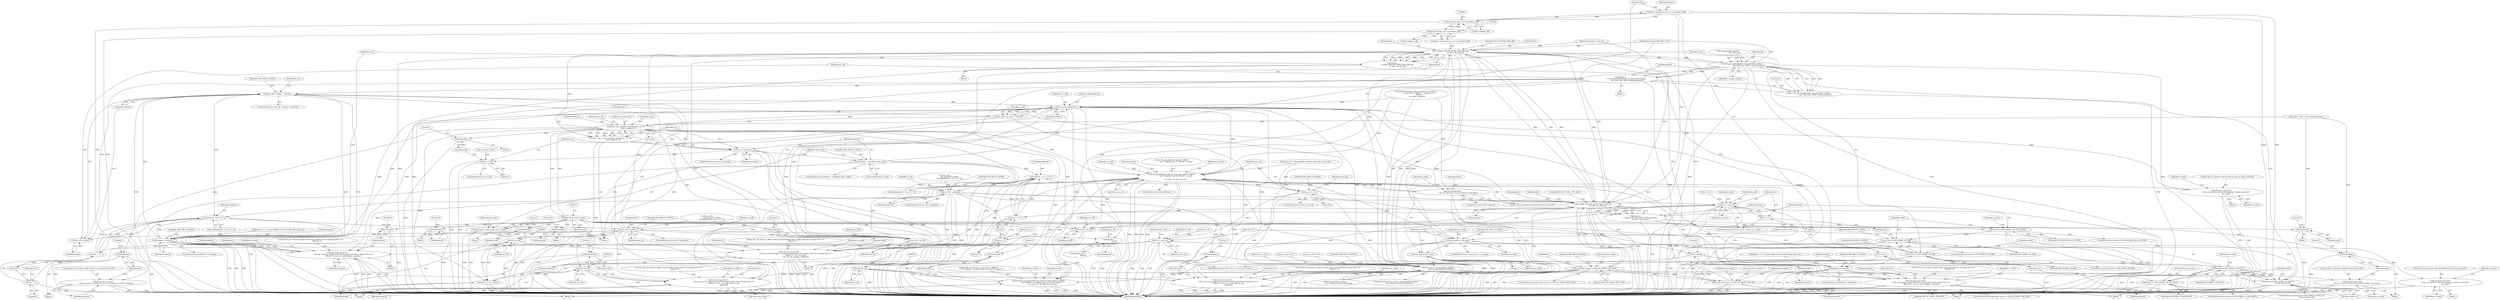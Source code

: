 digraph "0_sleuthkit_114cd3d0aac8bd1aeaf4b33840feb0163d342d5b@pointer" {
"1000588" [label="(Call,key = (hfs_btree_key_cat *) & node[rec_off])"];
"1000590" [label="(Call,(hfs_btree_key_cat *) & node[rec_off])"];
"1000363" [label="(Call,(hfs_btree_key_cat *) & node[rec_off])"];
"1000628" [label="(Call,a_cb(hfs, HFS_BT_NODE_TYPE_LEAF, key,\n                    cur_off + rec_off, ptr))"];
"1000401" [label="(Call,a_cb(hfs, HFS_BT_NODE_TYPE_IDX, key,\n                    cur_off + rec_off, ptr))"];
"1000301" [label="(Call,node_desc->type == HFS_BT_NODE_TYPE_IDX)"];
"1000532" [label="(Call,node_desc->type == HFS_BT_NODE_TYPE_LEAF)"];
"1000690" [label="(Call,tsk_error_set_errstr(\"hfs_cat_traverse: btree node %\" PRIu32\n                \" (%\" PRIu64 \") is neither index nor leaf (%\" PRIu8 \")\",\n                cur_node, cur_off, node_desc->type))"];
"1000399" [label="(Call,retval =\n                    a_cb(hfs, HFS_BT_NODE_TYPE_IDX, key,\n                    cur_off + rec_off, ptr))"];
"1000410" [label="(Call,retval == HFS_BTREE_CB_ERR)"];
"1000425" [label="(Call,retval == HFS_BTREE_CB_IDX_LT)"];
"1000424" [label="(Call,(retval == HFS_BTREE_CB_IDX_LT)\n                    || (next_node == 0))"];
"1000494" [label="(Call,retval == HFS_BTREE_CB_IDX_EQGT)"];
"1000647" [label="(Call,retval == HFS_BTREE_CB_ERR)"];
"1000438" [label="(Call,hfs_get_idxkeylen(hfs, tsk_getu16(fs->endian,\n                            key->key_len), &(hfs->catalog_header)))"];
"1000434" [label="(Call,keylen =\n                        2 + hfs_get_idxkeylen(hfs, tsk_getu16(fs->endian,\n                            key->key_len), &(hfs->catalog_header)))"];
"1000452" [label="(Call,rec_off + keylen > nodesize)"];
"1000222" [label="(Call,cur_node * nodesize)"];
"1000199" [label="(Call,cur_node > tsk_getu32(fs->endian,\n                hfs->catalog_header.totalNodes))"];
"1000213" [label="(Call,tsk_error_set_errstr\n                (\"hfs_cat_traverse: Node %d too large for file\", cur_node))"];
"1000220" [label="(Call,cur_off = cur_node * nodesize)"];
"1000227" [label="(Call,tsk_fs_attr_read(hfs->catalog_attr, cur_off,\n            node, nodesize, 0))"];
"1000225" [label="(Call,cnt = tsk_fs_attr_read(hfs->catalog_attr, cur_off,\n            node, nodesize, 0))"];
"1000236" [label="(Call,cnt != nodesize)"];
"1000241" [label="(Call,cnt >= 0)"];
"1000253" [label="(Call,nodesize < sizeof(hfs_btree_node))"];
"1000260" [label="(Call,tsk_error_set_errstr\n            (\"hfs_cat_traverse: Node size %d is too small to be valid\", nodesize))"];
"1000335" [label="(Call,nodesize - (rec + 1) * 2)"];
"1000343" [label="(Call,rec_off > nodesize)"];
"1000353" [label="(Call,(int) rec_off)"];
"1000349" [label="(Call,tsk_error_set_errstr\n                        (\"hfs_cat_traverse: offset of record %d in index node %d too large (%d vs %\"\n                        PRIu16 \")\", rec, cur_node, (int) rec_off,\n                        nodesize))"];
"1000383" [label="(Call,(keylen) > nodesize)"];
"1000389" [label="(Call,tsk_error_set_errstr\n                        (\"hfs_cat_traverse: length of key %d in index node %d too large (%d vs %\"\n                        PRIu16 \")\", rec, cur_node, keylen, nodesize))"];
"1000405" [label="(Call,cur_off + rec_off)"];
"1000453" [label="(Call,rec_off + keylen)"];
"1000465" [label="(Call,(int) rec_off)"];
"1000460" [label="(Call,tsk_error_set_errstr\n                            (\"hfs_cat_traverse: offset of record and keylength %d in index node %d too large (%d vs %\"\n                            PRIu16 \")\", rec, cur_node,\n                            (int) rec_off + keylen, nodesize))"];
"1000464" [label="(Call,(int) rec_off + keylen)"];
"1000481" [label="(Call,rec_off +\n                        keylen)"];
"1000562" [label="(Call,nodesize - (rec + 1) * 2)"];
"1000570" [label="(Call,rec_off > nodesize)"];
"1000580" [label="(Call,(int) rec_off)"];
"1000576" [label="(Call,tsk_error_set_errstr\n                        (\"hfs_cat_traverse: offset of record %d in leaf node %d too large (%d vs %\"\n                        PRIu16 \")\", rec, cur_node, (int) rec_off,\n                        nodesize))"];
"1000610" [label="(Call,(keylen) > nodesize)"];
"1000616" [label="(Call,tsk_error_set_errstr\n                        (\"hfs_cat_traverse: length of key %d in leaf node %d too large (%d vs %\"\n                        PRIu16 \")\", rec, cur_node, keylen, nodesize))"];
"1000632" [label="(Call,cur_off + rec_off)"];
"1000248" [label="(Call,free(node))"];
"1000263" [label="(Call,free(node))"];
"1000269" [label="(Call,(hfs_btree_node *) node)"];
"1000216" [label="(Call,free(node))"];
"1000267" [label="(Call,node_desc = (hfs_btree_node *) node)"];
"1000296" [label="(Call,free(node))"];
"1000357" [label="(Call,free(node))"];
"1000395" [label="(Call,free(node))"];
"1000418" [label="(Call,free(node))"];
"1000470" [label="(Call,free(node))"];
"1000584" [label="(Call,free(node))"];
"1000622" [label="(Call,free(node))"];
"1000655" [label="(Call,free(node))"];
"1000697" [label="(Call,free(node))"];
"1000701" [label="(Call,free(node))"];
"1000283" [label="(Call,tsk_fprintf(stderr, \"hfs_cat_traverse: node %\" PRIu32\n                \" @ %\" PRIu64 \" has %\" PRIu16 \" records\n\",\n                cur_node, cur_off, num_rec))"];
"1000290" [label="(Call,num_rec == 0)"];
"1000316" [label="(Call,rec < num_rec)"];
"1000319" [label="(Call,++rec)"];
"1000337" [label="(Call,(rec + 1) * 2)"];
"1000338" [label="(Call,rec + 1)"];
"1000543" [label="(Call,rec < num_rec)"];
"1000546" [label="(Call,++rec)"];
"1000564" [label="(Call,(rec + 1) * 2)"];
"1000565" [label="(Call,rec + 1)"];
"1000506" [label="(Call,tsk_error_set_errstr\n                    (\"hfs_cat_traverse: did not find any keys in index node %d\",\n                    cur_node))"];
"1000514" [label="(Call,next_node == cur_node)"];
"1000520" [label="(Call,tsk_error_set_errstr\n                    (\"hfs_cat_traverse: node %d references itself as next node\",\n                    cur_node))"];
"1000527" [label="(Call,cur_node = next_node)"];
"1000683" [label="(Call,tsk_fprintf(stderr,\n                        \"hfs_cat_traverse: moving forward to next leaf\"))"];
"1000436" [label="(Call,2 + hfs_get_idxkeylen(hfs, tsk_getu16(fs->endian,\n                            key->key_len), &(hfs->catalog_header)))"];
"1000626" [label="(Call,retval =\n                    a_cb(hfs, HFS_BT_NODE_TYPE_LEAF, key,\n                    cur_off + rec_off, ptr))"];
"1000637" [label="(Call,retval == HFS_BTREE_CB_LEAF_STOP)"];
"1000457" [label="(Block,)"];
"1000637" [label="(Call,retval == HFS_BTREE_CB_LEAF_STOP)"];
"1000661" [label="(Identifier,is_done)"];
"1000287" [label="(Identifier,cur_off)"];
"1000592" [label="(Call,& node[rec_off])"];
"1000333" [label="(Call,node[nodesize - (rec + 1) * 2])"];
"1000570" [label="(Call,rec_off > nodesize)"];
"1000573" [label="(Block,)"];
"1000227" [label="(Call,tsk_fs_attr_read(hfs->catalog_attr, cur_off,\n            node, nodesize, 0))"];
"1000609" [label="(ControlStructure,if ((keylen) > nodesize))"];
"1000217" [label="(Identifier,node)"];
"1000316" [label="(Call,rec < num_rec)"];
"1000351" [label="(Identifier,rec)"];
"1000440" [label="(Call,tsk_getu16(fs->endian,\n                            key->key_len))"];
"1000369" [label="(Call,keylen = 2 + tsk_getu16(hfs->fs_info.endian, key->key_len))"];
"1000429" [label="(Identifier,next_node)"];
"1000701" [label="(Call,free(node))"];
"1000615" [label="(Identifier,TSK_ERR_FS_GENFS)"];
"1000465" [label="(Call,(int) rec_off)"];
"1000471" [label="(Identifier,node)"];
"1000320" [label="(Identifier,rec)"];
"1000345" [label="(Identifier,nodesize)"];
"1000293" [label="(Block,)"];
"1000395" [label="(Call,free(node))"];
"1000656" [label="(Identifier,node)"];
"1000346" [label="(Block,)"];
"1000461" [label="(Literal,\"hfs_cat_traverse: offset of record and keylength %d in index node %d too large (%d vs %\"\n                            PRIu16 \")\")"];
"1000562" [label="(Call,nodesize - (rec + 1) * 2)"];
"1000630" [label="(Identifier,HFS_BT_NODE_TYPE_LEAF)"];
"1000413" [label="(Block,)"];
"1000543" [label="(Call,rec < num_rec)"];
"1000463" [label="(Identifier,cur_node)"];
"1000521" [label="(Literal,\"hfs_cat_traverse: node %d references itself as next node\")"];
"1000625" [label="(Literal,1)"];
"1000584" [label="(Call,free(node))"];
"1000357" [label="(Call,free(node))"];
"1000259" [label="(Identifier,TSK_ERR_FS_GENFS)"];
"1000569" [label="(ControlStructure,if (rec_off > nodesize))"];
"1000317" [label="(Identifier,rec)"];
"1000687" [label="(Block,)"];
"1000284" [label="(Identifier,stderr)"];
"1000631" [label="(Identifier,key)"];
"1000628" [label="(Call,a_cb(hfs, HFS_BT_NODE_TYPE_LEAF, key,\n                    cur_off + rec_off, ptr))"];
"1000240" [label="(ControlStructure,if (cnt >= 0))"];
"1000219" [label="(Literal,1)"];
"1000536" [label="(Identifier,HFS_BT_NODE_TYPE_LEAF)"];
"1000404" [label="(Identifier,key)"];
"1000410" [label="(Call,retval == HFS_BTREE_CB_ERR)"];
"1000705" [label="(MethodReturn,RET)"];
"1000305" [label="(Identifier,HFS_BT_NODE_TYPE_IDX)"];
"1000646" [label="(ControlStructure,if (retval == HFS_BTREE_CB_ERR))"];
"1000425" [label="(Call,retval == HFS_BTREE_CB_IDX_LT)"];
"1000281" [label="(ControlStructure,if (tsk_verbose))"];
"1000272" [label="(Call,num_rec = tsk_getu16(fs->endian, node_desc->num_rec))"];
"1000295" [label="(Identifier,TSK_ERR_FS_GENFS)"];
"1000248" [label="(Call,free(node))"];
"1000363" [label="(Call,(hfs_btree_key_cat *) & node[rec_off])"];
"1000572" [label="(Identifier,nodesize)"];
"1000290" [label="(Call,num_rec == 0)"];
"1000386" [label="(Block,)"];
"1000392" [label="(Identifier,cur_node)"];
"1000291" [label="(Identifier,num_rec)"];
"1000690" [label="(Call,tsk_error_set_errstr(\"hfs_cat_traverse: btree node %\" PRIu32\n                \" (%\" PRIu64 \") is neither index nor leaf (%\" PRIu8 \")\",\n                cur_node, cur_off, node_desc->type))"];
"1000384" [label="(Identifier,keylen)"];
"1000498" [label="(ControlStructure,break;)"];
"1000621" [label="(Identifier,nodesize)"];
"1000385" [label="(Identifier,nodesize)"];
"1000273" [label="(Identifier,num_rec)"];
"1000407" [label="(Identifier,rec_off)"];
"1000350" [label="(Literal,\"hfs_cat_traverse: offset of record %d in index node %d too large (%d vs %\"\n                        PRIu16 \")\")"];
"1000632" [label="(Call,cur_off + rec_off)"];
"1000482" [label="(Identifier,rec_off)"];
"1000613" [label="(Block,)"];
"1000547" [label="(Identifier,rec)"];
"1000481" [label="(Call,rec_off +\n                        keylen)"];
"1000191" [label="(Identifier,is_done)"];
"1000636" [label="(ControlStructure,if (retval == HFS_BTREE_CB_LEAF_STOP))"];
"1000423" [label="(ControlStructure,if ((retval == HFS_BTREE_CB_IDX_LT)\n                    || (next_node == 0)))"];
"1000251" [label="(Literal,1)"];
"1000532" [label="(Call,node_desc->type == HFS_BT_NODE_TYPE_LEAF)"];
"1000300" [label="(ControlStructure,if (node_desc->type == HFS_BT_NODE_TYPE_IDX))"];
"1000539" [label="(ControlStructure,for (rec = 0; rec < num_rec; ++rec))"];
"1000529" [label="(Identifier,next_node)"];
"1000464" [label="(Call,(int) rec_off + keylen)"];
"1000571" [label="(Identifier,rec_off)"];
"1000447" [label="(Call,&(hfs->catalog_header))"];
"1000336" [label="(Identifier,nodesize)"];
"1000579" [label="(Identifier,cur_node)"];
"1000254" [label="(Identifier,nodesize)"];
"1000467" [label="(Identifier,rec_off)"];
"1000548" [label="(Block,)"];
"1000647" [label="(Call,retval == HFS_BTREE_CB_ERR)"];
"1000589" [label="(Identifier,key)"];
"1000193" [label="(Block,)"];
"1000401" [label="(Call,a_cb(hfs, HFS_BT_NODE_TYPE_IDX, key,\n                    cur_off + rec_off, ptr))"];
"1000321" [label="(Block,)"];
"1000451" [label="(ControlStructure,if (rec_off + keylen > nodesize))"];
"1000689" [label="(Identifier,TSK_ERR_FS_GENFS)"];
"1000501" [label="(Identifier,next_node)"];
"1000618" [label="(Identifier,rec)"];
"1000633" [label="(Identifier,cur_off)"];
"1000253" [label="(Call,nodesize < sizeof(hfs_btree_node))"];
"1000390" [label="(Literal,\"hfs_cat_traverse: length of key %d in index node %d too large (%d vs %\"\n                        PRIu16 \")\")"];
"1000361" [label="(Call,key = (hfs_btree_key_cat *) & node[rec_off])"];
"1000496" [label="(Identifier,HFS_BTREE_CB_IDX_EQGT)"];
"1000236" [label="(Call,cnt != nodesize)"];
"1000617" [label="(Literal,\"hfs_cat_traverse: length of key %d in leaf node %d too large (%d vs %\"\n                        PRIu16 \")\")"];
"1000527" [label="(Call,cur_node = next_node)"];
"1000296" [label="(Call,free(node))"];
"1000681" [label="(ControlStructure,if (tsk_verbose))"];
"1000342" [label="(ControlStructure,if (rec_off > nodesize))"];
"1000113" [label="(MethodParameterIn,HFS_INFO * hfs)"];
"1000612" [label="(Identifier,nodesize)"];
"1000691" [label="(Literal,\"hfs_cat_traverse: btree node %\" PRIu32\n                \" (%\" PRIu64 \") is neither index nor leaf (%\" PRIu8 \")\")"];
"1000225" [label="(Call,cnt = tsk_fs_attr_read(hfs->catalog_attr, cur_off,\n            node, nodesize, 0))"];
"1000493" [label="(ControlStructure,if (retval == HFS_BTREE_CB_IDX_EQGT))"];
"1000622" [label="(Call,free(node))"];
"1000353" [label="(Call,(int) rec_off)"];
"1000655" [label="(Call,free(node))"];
"1000658" [label="(Literal,1)"];
"1000560" [label="(Call,node[nodesize - (rec + 1) * 2])"];
"1000200" [label="(Identifier,cur_node)"];
"1000578" [label="(Identifier,rec)"];
"1000704" [label="(Literal,0)"];
"1000510" [label="(Identifier,is_done)"];
"1000590" [label="(Call,(hfs_btree_key_cat *) & node[rec_off])"];
"1000299" [label="(Literal,1)"];
"1000383" [label="(Call,(keylen) > nodesize)"];
"1000697" [label="(Call,free(node))"];
"1000267" [label="(Call,node_desc = (hfs_btree_node *) node)"];
"1000348" [label="(Identifier,TSK_ERR_FS_GENFS)"];
"1000642" [label="(Identifier,is_done)"];
"1000358" [label="(Identifier,node)"];
"1000635" [label="(Identifier,ptr)"];
"1000288" [label="(Identifier,num_rec)"];
"1000337" [label="(Call,(rec + 1) * 2)"];
"1000285" [label="(Literal,\"hfs_cat_traverse: node %\" PRIu32\n                \" @ %\" PRIu64 \" has %\" PRIu16 \" records\n\")"];
"1000566" [label="(Identifier,rec)"];
"1000494" [label="(Call,retval == HFS_BTREE_CB_IDX_EQGT)"];
"1000629" [label="(Identifier,hfs)"];
"1000462" [label="(Identifier,rec)"];
"1000700" [label="(Literal,1)"];
"1000326" [label="(Call,rec_off =\n                    tsk_getu16(fs->endian,\n                    &node[nodesize - (rec + 1) * 2]))"];
"1000352" [label="(Identifier,cur_node)"];
"1000232" [label="(Identifier,node)"];
"1000382" [label="(ControlStructure,if ((keylen) > nodesize))"];
"1000238" [label="(Identifier,nodesize)"];
"1000222" [label="(Call,cur_node * nodesize)"];
"1000619" [label="(Identifier,cur_node)"];
"1000221" [label="(Identifier,cur_off)"];
"1000597" [label="(Identifier,keylen)"];
"1000341" [label="(Literal,2)"];
"1000199" [label="(Call,cur_node > tsk_getu32(fs->endian,\n                hfs->catalog_header.totalNodes))"];
"1000255" [label="(Call,sizeof(hfs_btree_node))"];
"1000456" [label="(Identifier,nodesize)"];
"1000393" [label="(Identifier,keylen)"];
"1000567" [label="(Literal,1)"];
"1000431" [label="(Block,)"];
"1000692" [label="(Identifier,cur_node)"];
"1000585" [label="(Identifier,node)"];
"1000400" [label="(Identifier,retval)"];
"1000649" [label="(Identifier,HFS_BTREE_CB_ERR)"];
"1000554" [label="(Identifier,rec_off)"];
"1000415" [label="(Identifier,TSK_ERR_FS_GENFS)"];
"1000694" [label="(Call,node_desc->type)"];
"1000344" [label="(Identifier,rec_off)"];
"1000339" [label="(Identifier,rec)"];
"1000693" [label="(Identifier,cur_off)"];
"1000268" [label="(Identifier,node_desc)"];
"1000479" [label="(Call,node[rec_off +\n                        keylen])"];
"1000553" [label="(Call,rec_off =\n                    tsk_getu16(fs->endian,\n                    &node[nodesize - (rec + 1) * 2]))"];
"1000306" [label="(Block,)"];
"1000616" [label="(Call,tsk_error_set_errstr\n                        (\"hfs_cat_traverse: length of key %d in leaf node %d too large (%d vs %\"\n                        PRIu16 \")\", rec, cur_node, keylen, nodesize))"];
"1000234" [label="(Literal,0)"];
"1000533" [label="(Call,node_desc->type)"];
"1000577" [label="(Literal,\"hfs_cat_traverse: offset of record %d in leaf node %d too large (%d vs %\"\n                        PRIu16 \")\")"];
"1000362" [label="(Identifier,key)"];
"1000249" [label="(Identifier,node)"];
"1000402" [label="(Identifier,hfs)"];
"1000610" [label="(Call,(keylen) > nodesize)"];
"1000515" [label="(Identifier,next_node)"];
"1000506" [label="(Call,tsk_error_set_errstr\n                    (\"hfs_cat_traverse: did not find any keys in index node %d\",\n                    cur_node))"];
"1000508" [label="(Identifier,cur_node)"];
"1000301" [label="(Call,node_desc->type == HFS_BT_NODE_TYPE_IDX)"];
"1000327" [label="(Identifier,rec_off)"];
"1000226" [label="(Identifier,cnt)"];
"1000520" [label="(Call,tsk_error_set_errstr\n                    (\"hfs_cat_traverse: node %d references itself as next node\",\n                    cur_node))"];
"1000503" [label="(Block,)"];
"1000233" [label="(Identifier,nodesize)"];
"1000237" [label="(Identifier,cnt)"];
"1000389" [label="(Call,tsk_error_set_errstr\n                        (\"hfs_cat_traverse: length of key %d in index node %d too large (%d vs %\"\n                        PRIu16 \")\", rec, cur_node, keylen, nodesize))"];
"1000583" [label="(Identifier,nodesize)"];
"1000541" [label="(Identifier,rec)"];
"1000241" [label="(Call,cnt >= 0)"];
"1000544" [label="(Identifier,rec)"];
"1000408" [label="(Identifier,ptr)"];
"1000427" [label="(Identifier,HFS_BTREE_CB_IDX_LT)"];
"1000145" [label="(Call,node = (char *) tsk_malloc(nodesize))"];
"1000411" [label="(Identifier,retval)"];
"1000454" [label="(Identifier,rec_off)"];
"1000235" [label="(ControlStructure,if (cnt != nodesize))"];
"1000252" [label="(ControlStructure,if (nodesize < sizeof(hfs_btree_node)))"];
"1000181" [label="(Call,tsk_fprintf(stderr, \"hfs_cat_traverse: starting at \"\n            \"root node %\" PRIu32 \"; nodesize = %\"\n            PRIu16 \"\n\", cur_node, nodesize))"];
"1000257" [label="(Block,)"];
"1000262" [label="(Identifier,nodesize)"];
"1000563" [label="(Identifier,nodesize)"];
"1000575" [label="(Identifier,TSK_ERR_FS_GENFS)"];
"1000620" [label="(Identifier,keylen)"];
"1000546" [label="(Call,++rec)"];
"1000243" [label="(Literal,0)"];
"1000335" [label="(Call,nodesize - (rec + 1) * 2)"];
"1000439" [label="(Identifier,hfs)"];
"1000674" [label="(Call,cur_node == 0)"];
"1000424" [label="(Call,(retval == HFS_BTREE_CB_IDX_LT)\n                    || (next_node == 0))"];
"1000470" [label="(Call,free(node))"];
"1000436" [label="(Call,2 + hfs_get_idxkeylen(hfs, tsk_getu16(fs->endian,\n                            key->key_len), &(hfs->catalog_header)))"];
"1000356" [label="(Identifier,nodesize)"];
"1000116" [label="(Block,)"];
"1000634" [label="(Identifier,rec_off)"];
"1000412" [label="(Identifier,HFS_BTREE_CB_ERR)"];
"1000215" [label="(Identifier,cur_node)"];
"1000115" [label="(MethodParameterIn,void *ptr)"];
"1000455" [label="(Identifier,keylen)"];
"1000507" [label="(Literal,\"hfs_cat_traverse: did not find any keys in index node %d\")"];
"1000319" [label="(Call,++rec)"];
"1000198" [label="(ControlStructure,if (cur_node > tsk_getu32(fs->endian,\n                hfs->catalog_header.totalNodes)))"];
"1000231" [label="(Identifier,cur_off)"];
"1000564" [label="(Call,(rec + 1) * 2)"];
"1000343" [label="(Call,rec_off > nodesize)"];
"1000495" [label="(Identifier,retval)"];
"1000286" [label="(Identifier,cur_node)"];
"1000639" [label="(Identifier,HFS_BTREE_CB_LEAF_STOP)"];
"1000338" [label="(Call,rec + 1)"];
"1000623" [label="(Identifier,node)"];
"1000349" [label="(Call,tsk_error_set_errstr\n                        (\"hfs_cat_traverse: offset of record %d in index node %d too large (%d vs %\"\n                        PRIu16 \")\", rec, cur_node, (int) rec_off,\n                        nodesize))"];
"1000580" [label="(Call,(int) rec_off)"];
"1000468" [label="(Identifier,keylen)"];
"1000210" [label="(Block,)"];
"1000391" [label="(Identifier,rec)"];
"1000469" [label="(Identifier,nodesize)"];
"1000297" [label="(Identifier,node)"];
"1000214" [label="(Literal,\"hfs_cat_traverse: Node %d too large for file\")"];
"1000565" [label="(Call,rec + 1)"];
"1000683" [label="(Call,tsk_fprintf(stderr,\n                        \"hfs_cat_traverse: moving forward to next leaf\"))"];
"1000519" [label="(Identifier,TSK_ERR_FS_GENFS)"];
"1000421" [label="(Literal,1)"];
"1000312" [label="(ControlStructure,for (rec = 0; rec < num_rec; ++rec))"];
"1000403" [label="(Identifier,HFS_BT_NODE_TYPE_IDX)"];
"1000531" [label="(ControlStructure,if (node_desc->type == HFS_BT_NODE_TYPE_LEAF))"];
"1000434" [label="(Call,keylen =\n                        2 + hfs_get_idxkeylen(hfs, tsk_getu16(fs->endian,\n                            key->key_len), &(hfs->catalog_header)))"];
"1000418" [label="(Call,free(node))"];
"1000459" [label="(Identifier,TSK_ERR_FS_GENFS)"];
"1000220" [label="(Call,cur_off = cur_node * nodesize)"];
"1000201" [label="(Call,tsk_getu32(fs->endian,\n                hfs->catalog_header.totalNodes))"];
"1000399" [label="(Call,retval =\n                    a_cb(hfs, HFS_BT_NODE_TYPE_IDX, key,\n                    cur_off + rec_off, ptr))"];
"1000269" [label="(Call,(hfs_btree_node *) node)"];
"1000260" [label="(Call,tsk_error_set_errstr\n            (\"hfs_cat_traverse: Node size %d is too small to be valid\", nodesize))"];
"1000228" [label="(Call,hfs->catalog_attr)"];
"1000438" [label="(Call,hfs_get_idxkeylen(hfs, tsk_getu16(fs->endian,\n                            key->key_len), &(hfs->catalog_header)))"];
"1000587" [label="(Literal,1)"];
"1000309" [label="(Identifier,next_node)"];
"1000698" [label="(Identifier,node)"];
"1000245" [label="(Call,tsk_error_reset())"];
"1000702" [label="(Identifier,node)"];
"1000261" [label="(Literal,\"hfs_cat_traverse: Node size %d is too small to be valid\")"];
"1000650" [label="(Block,)"];
"1000340" [label="(Literal,1)"];
"1000528" [label="(Identifier,cur_node)"];
"1000524" [label="(Identifier,is_done)"];
"1000516" [label="(Identifier,cur_node)"];
"1000318" [label="(Identifier,num_rec)"];
"1000149" [label="(Call,tsk_malloc(nodesize))"];
"1000638" [label="(Identifier,retval)"];
"1000365" [label="(Call,& node[rec_off])"];
"1000426" [label="(Identifier,retval)"];
"1000302" [label="(Call,node_desc->type)"];
"1000216" [label="(Call,free(node))"];
"1000475" [label="(Identifier,idx_rec)"];
"1000394" [label="(Identifier,nodesize)"];
"1000517" [label="(Block,)"];
"1000409" [label="(ControlStructure,if (retval == HFS_BTREE_CB_ERR))"];
"1000224" [label="(Identifier,nodesize)"];
"1000588" [label="(Call,key = (hfs_btree_key_cat *) & node[rec_off])"];
"1000271" [label="(Identifier,node)"];
"1000483" [label="(Identifier,keylen)"];
"1000360" [label="(Literal,1)"];
"1000398" [label="(Literal,1)"];
"1000453" [label="(Call,rec_off + keylen)"];
"1000166" [label="(Call,cur_node == 0)"];
"1000522" [label="(Identifier,cur_node)"];
"1000419" [label="(Identifier,node)"];
"1000685" [label="(Literal,\"hfs_cat_traverse: moving forward to next leaf\")"];
"1000627" [label="(Identifier,retval)"];
"1000239" [label="(Block,)"];
"1000355" [label="(Identifier,rec_off)"];
"1000406" [label="(Identifier,cur_off)"];
"1000514" [label="(Call,next_node == cur_node)"];
"1000213" [label="(Call,tsk_error_set_errstr\n                (\"hfs_cat_traverse: Node %d too large for file\", cur_node))"];
"1000313" [label="(Call,rec = 0)"];
"1000405" [label="(Call,cur_off + rec_off)"];
"1000545" [label="(Identifier,num_rec)"];
"1000684" [label="(Identifier,stderr)"];
"1000435" [label="(Identifier,keylen)"];
"1000473" [label="(Literal,1)"];
"1000388" [label="(Identifier,TSK_ERR_FS_GENFS)"];
"1000242" [label="(Identifier,cnt)"];
"1000568" [label="(Literal,2)"];
"1000596" [label="(Call,keylen = 2 + tsk_getu16(hfs->fs_info.endian, key->key_len))"];
"1000289" [label="(ControlStructure,if (num_rec == 0))"];
"1000534" [label="(Identifier,node_desc)"];
"1000264" [label="(Identifier,node)"];
"1000428" [label="(Call,next_node == 0)"];
"1000396" [label="(Identifier,node)"];
"1000212" [label="(Identifier,TSK_ERR_FS_GENFS)"];
"1000292" [label="(Literal,0)"];
"1000648" [label="(Identifier,retval)"];
"1000540" [label="(Call,rec = 0)"];
"1000460" [label="(Call,tsk_error_set_errstr\n                            (\"hfs_cat_traverse: offset of record and keylength %d in index node %d too large (%d vs %\"\n                            PRIu16 \")\", rec, cur_node,\n                            (int) rec_off + keylen, nodesize))"];
"1000303" [label="(Identifier,node_desc)"];
"1000437" [label="(Literal,2)"];
"1000500" [label="(Call,next_node == 0)"];
"1000283" [label="(Call,tsk_fprintf(stderr, \"hfs_cat_traverse: node %\" PRIu32\n                \" @ %\" PRIu64 \" has %\" PRIu16 \" records\n\",\n                cur_node, cur_off, num_rec))"];
"1000266" [label="(Literal,1)"];
"1000263" [label="(Call,free(node))"];
"1000223" [label="(Identifier,cur_node)"];
"1000576" [label="(Call,tsk_error_set_errstr\n                        (\"hfs_cat_traverse: offset of record %d in leaf node %d too large (%d vs %\"\n                        PRIu16 \")\", rec, cur_node, (int) rec_off,\n                        nodesize))"];
"1000626" [label="(Call,retval =\n                    a_cb(hfs, HFS_BT_NODE_TYPE_LEAF, key,\n                    cur_off + rec_off, ptr))"];
"1000611" [label="(Identifier,keylen)"];
"1000513" [label="(ControlStructure,if (next_node == cur_node))"];
"1000452" [label="(Call,rec_off + keylen > nodesize)"];
"1000652" [label="(Identifier,TSK_ERR_FS_GENFS)"];
"1000582" [label="(Identifier,rec_off)"];
"1000588" -> "1000548"  [label="AST: "];
"1000588" -> "1000590"  [label="CFG: "];
"1000589" -> "1000588"  [label="AST: "];
"1000590" -> "1000588"  [label="AST: "];
"1000597" -> "1000588"  [label="CFG: "];
"1000588" -> "1000705"  [label="DDG: "];
"1000588" -> "1000705"  [label="DDG: "];
"1000590" -> "1000588"  [label="DDG: "];
"1000588" -> "1000628"  [label="DDG: "];
"1000590" -> "1000592"  [label="CFG: "];
"1000591" -> "1000590"  [label="AST: "];
"1000592" -> "1000590"  [label="AST: "];
"1000590" -> "1000705"  [label="DDG: "];
"1000590" -> "1000363"  [label="DDG: "];
"1000363" -> "1000590"  [label="DDG: "];
"1000363" -> "1000361"  [label="AST: "];
"1000363" -> "1000365"  [label="CFG: "];
"1000364" -> "1000363"  [label="AST: "];
"1000365" -> "1000363"  [label="AST: "];
"1000361" -> "1000363"  [label="CFG: "];
"1000363" -> "1000705"  [label="DDG: "];
"1000363" -> "1000361"  [label="DDG: "];
"1000628" -> "1000626"  [label="AST: "];
"1000628" -> "1000635"  [label="CFG: "];
"1000629" -> "1000628"  [label="AST: "];
"1000630" -> "1000628"  [label="AST: "];
"1000631" -> "1000628"  [label="AST: "];
"1000632" -> "1000628"  [label="AST: "];
"1000635" -> "1000628"  [label="AST: "];
"1000626" -> "1000628"  [label="CFG: "];
"1000628" -> "1000705"  [label="DDG: "];
"1000628" -> "1000705"  [label="DDG: "];
"1000628" -> "1000705"  [label="DDG: "];
"1000628" -> "1000705"  [label="DDG: "];
"1000628" -> "1000705"  [label="DDG: "];
"1000628" -> "1000401"  [label="DDG: "];
"1000628" -> "1000401"  [label="DDG: "];
"1000628" -> "1000532"  [label="DDG: "];
"1000628" -> "1000626"  [label="DDG: "];
"1000628" -> "1000626"  [label="DDG: "];
"1000628" -> "1000626"  [label="DDG: "];
"1000628" -> "1000626"  [label="DDG: "];
"1000628" -> "1000626"  [label="DDG: "];
"1000401" -> "1000628"  [label="DDG: "];
"1000401" -> "1000628"  [label="DDG: "];
"1000438" -> "1000628"  [label="DDG: "];
"1000113" -> "1000628"  [label="DDG: "];
"1000532" -> "1000628"  [label="DDG: "];
"1000283" -> "1000628"  [label="DDG: "];
"1000227" -> "1000628"  [label="DDG: "];
"1000570" -> "1000628"  [label="DDG: "];
"1000115" -> "1000628"  [label="DDG: "];
"1000401" -> "1000399"  [label="AST: "];
"1000401" -> "1000408"  [label="CFG: "];
"1000402" -> "1000401"  [label="AST: "];
"1000403" -> "1000401"  [label="AST: "];
"1000404" -> "1000401"  [label="AST: "];
"1000405" -> "1000401"  [label="AST: "];
"1000408" -> "1000401"  [label="AST: "];
"1000399" -> "1000401"  [label="CFG: "];
"1000401" -> "1000705"  [label="DDG: "];
"1000401" -> "1000705"  [label="DDG: "];
"1000401" -> "1000705"  [label="DDG: "];
"1000401" -> "1000705"  [label="DDG: "];
"1000401" -> "1000705"  [label="DDG: "];
"1000401" -> "1000301"  [label="DDG: "];
"1000401" -> "1000399"  [label="DDG: "];
"1000401" -> "1000399"  [label="DDG: "];
"1000401" -> "1000399"  [label="DDG: "];
"1000401" -> "1000399"  [label="DDG: "];
"1000401" -> "1000399"  [label="DDG: "];
"1000438" -> "1000401"  [label="DDG: "];
"1000113" -> "1000401"  [label="DDG: "];
"1000301" -> "1000401"  [label="DDG: "];
"1000361" -> "1000401"  [label="DDG: "];
"1000283" -> "1000401"  [label="DDG: "];
"1000227" -> "1000401"  [label="DDG: "];
"1000343" -> "1000401"  [label="DDG: "];
"1000115" -> "1000401"  [label="DDG: "];
"1000401" -> "1000438"  [label="DDG: "];
"1000301" -> "1000300"  [label="AST: "];
"1000301" -> "1000305"  [label="CFG: "];
"1000302" -> "1000301"  [label="AST: "];
"1000305" -> "1000301"  [label="AST: "];
"1000309" -> "1000301"  [label="CFG: "];
"1000534" -> "1000301"  [label="CFG: "];
"1000301" -> "1000705"  [label="DDG: "];
"1000301" -> "1000705"  [label="DDG: "];
"1000301" -> "1000705"  [label="DDG: "];
"1000532" -> "1000301"  [label="DDG: "];
"1000301" -> "1000532"  [label="DDG: "];
"1000532" -> "1000531"  [label="AST: "];
"1000532" -> "1000536"  [label="CFG: "];
"1000533" -> "1000532"  [label="AST: "];
"1000536" -> "1000532"  [label="AST: "];
"1000541" -> "1000532"  [label="CFG: "];
"1000689" -> "1000532"  [label="CFG: "];
"1000532" -> "1000705"  [label="DDG: "];
"1000532" -> "1000705"  [label="DDG: "];
"1000532" -> "1000705"  [label="DDG: "];
"1000532" -> "1000690"  [label="DDG: "];
"1000690" -> "1000687"  [label="AST: "];
"1000690" -> "1000694"  [label="CFG: "];
"1000691" -> "1000690"  [label="AST: "];
"1000692" -> "1000690"  [label="AST: "];
"1000693" -> "1000690"  [label="AST: "];
"1000694" -> "1000690"  [label="AST: "];
"1000698" -> "1000690"  [label="CFG: "];
"1000690" -> "1000705"  [label="DDG: "];
"1000690" -> "1000705"  [label="DDG: "];
"1000690" -> "1000705"  [label="DDG: "];
"1000690" -> "1000705"  [label="DDG: "];
"1000283" -> "1000690"  [label="DDG: "];
"1000283" -> "1000690"  [label="DDG: "];
"1000222" -> "1000690"  [label="DDG: "];
"1000227" -> "1000690"  [label="DDG: "];
"1000399" -> "1000321"  [label="AST: "];
"1000400" -> "1000399"  [label="AST: "];
"1000411" -> "1000399"  [label="CFG: "];
"1000399" -> "1000705"  [label="DDG: "];
"1000399" -> "1000410"  [label="DDG: "];
"1000410" -> "1000409"  [label="AST: "];
"1000410" -> "1000412"  [label="CFG: "];
"1000411" -> "1000410"  [label="AST: "];
"1000412" -> "1000410"  [label="AST: "];
"1000415" -> "1000410"  [label="CFG: "];
"1000426" -> "1000410"  [label="CFG: "];
"1000410" -> "1000705"  [label="DDG: "];
"1000410" -> "1000705"  [label="DDG: "];
"1000410" -> "1000705"  [label="DDG: "];
"1000647" -> "1000410"  [label="DDG: "];
"1000410" -> "1000425"  [label="DDG: "];
"1000410" -> "1000647"  [label="DDG: "];
"1000425" -> "1000424"  [label="AST: "];
"1000425" -> "1000427"  [label="CFG: "];
"1000426" -> "1000425"  [label="AST: "];
"1000427" -> "1000425"  [label="AST: "];
"1000429" -> "1000425"  [label="CFG: "];
"1000424" -> "1000425"  [label="CFG: "];
"1000425" -> "1000705"  [label="DDG: "];
"1000425" -> "1000705"  [label="DDG: "];
"1000425" -> "1000424"  [label="DDG: "];
"1000425" -> "1000424"  [label="DDG: "];
"1000425" -> "1000494"  [label="DDG: "];
"1000424" -> "1000423"  [label="AST: "];
"1000424" -> "1000428"  [label="CFG: "];
"1000428" -> "1000424"  [label="AST: "];
"1000435" -> "1000424"  [label="CFG: "];
"1000495" -> "1000424"  [label="CFG: "];
"1000424" -> "1000705"  [label="DDG: "];
"1000424" -> "1000705"  [label="DDG: "];
"1000424" -> "1000705"  [label="DDG: "];
"1000500" -> "1000424"  [label="DDG: "];
"1000428" -> "1000424"  [label="DDG: "];
"1000428" -> "1000424"  [label="DDG: "];
"1000494" -> "1000493"  [label="AST: "];
"1000494" -> "1000496"  [label="CFG: "];
"1000495" -> "1000494"  [label="AST: "];
"1000496" -> "1000494"  [label="AST: "];
"1000498" -> "1000494"  [label="CFG: "];
"1000320" -> "1000494"  [label="CFG: "];
"1000494" -> "1000705"  [label="DDG: "];
"1000494" -> "1000705"  [label="DDG: "];
"1000494" -> "1000705"  [label="DDG: "];
"1000647" -> "1000646"  [label="AST: "];
"1000647" -> "1000649"  [label="CFG: "];
"1000648" -> "1000647"  [label="AST: "];
"1000649" -> "1000647"  [label="AST: "];
"1000652" -> "1000647"  [label="CFG: "];
"1000547" -> "1000647"  [label="CFG: "];
"1000647" -> "1000705"  [label="DDG: "];
"1000647" -> "1000705"  [label="DDG: "];
"1000647" -> "1000705"  [label="DDG: "];
"1000637" -> "1000647"  [label="DDG: "];
"1000438" -> "1000436"  [label="AST: "];
"1000438" -> "1000447"  [label="CFG: "];
"1000439" -> "1000438"  [label="AST: "];
"1000440" -> "1000438"  [label="AST: "];
"1000447" -> "1000438"  [label="AST: "];
"1000436" -> "1000438"  [label="CFG: "];
"1000438" -> "1000705"  [label="DDG: "];
"1000438" -> "1000705"  [label="DDG: "];
"1000438" -> "1000705"  [label="DDG: "];
"1000438" -> "1000434"  [label="DDG: "];
"1000438" -> "1000434"  [label="DDG: "];
"1000438" -> "1000434"  [label="DDG: "];
"1000438" -> "1000436"  [label="DDG: "];
"1000438" -> "1000436"  [label="DDG: "];
"1000438" -> "1000436"  [label="DDG: "];
"1000113" -> "1000438"  [label="DDG: "];
"1000440" -> "1000438"  [label="DDG: "];
"1000440" -> "1000438"  [label="DDG: "];
"1000434" -> "1000431"  [label="AST: "];
"1000434" -> "1000436"  [label="CFG: "];
"1000435" -> "1000434"  [label="AST: "];
"1000436" -> "1000434"  [label="AST: "];
"1000454" -> "1000434"  [label="CFG: "];
"1000434" -> "1000705"  [label="DDG: "];
"1000434" -> "1000452"  [label="DDG: "];
"1000434" -> "1000453"  [label="DDG: "];
"1000434" -> "1000460"  [label="DDG: "];
"1000434" -> "1000464"  [label="DDG: "];
"1000434" -> "1000481"  [label="DDG: "];
"1000452" -> "1000451"  [label="AST: "];
"1000452" -> "1000456"  [label="CFG: "];
"1000453" -> "1000452"  [label="AST: "];
"1000456" -> "1000452"  [label="AST: "];
"1000459" -> "1000452"  [label="CFG: "];
"1000475" -> "1000452"  [label="CFG: "];
"1000452" -> "1000705"  [label="DDG: "];
"1000452" -> "1000705"  [label="DDG: "];
"1000452" -> "1000705"  [label="DDG: "];
"1000452" -> "1000222"  [label="DDG: "];
"1000452" -> "1000335"  [label="DDG: "];
"1000343" -> "1000452"  [label="DDG: "];
"1000383" -> "1000452"  [label="DDG: "];
"1000452" -> "1000460"  [label="DDG: "];
"1000222" -> "1000220"  [label="AST: "];
"1000222" -> "1000224"  [label="CFG: "];
"1000223" -> "1000222"  [label="AST: "];
"1000224" -> "1000222"  [label="AST: "];
"1000220" -> "1000222"  [label="CFG: "];
"1000222" -> "1000705"  [label="DDG: "];
"1000222" -> "1000199"  [label="DDG: "];
"1000222" -> "1000220"  [label="DDG: "];
"1000222" -> "1000220"  [label="DDG: "];
"1000199" -> "1000222"  [label="DDG: "];
"1000181" -> "1000222"  [label="DDG: "];
"1000253" -> "1000222"  [label="DDG: "];
"1000149" -> "1000222"  [label="DDG: "];
"1000610" -> "1000222"  [label="DDG: "];
"1000383" -> "1000222"  [label="DDG: "];
"1000222" -> "1000227"  [label="DDG: "];
"1000222" -> "1000283"  [label="DDG: "];
"1000222" -> "1000349"  [label="DDG: "];
"1000222" -> "1000389"  [label="DDG: "];
"1000222" -> "1000460"  [label="DDG: "];
"1000222" -> "1000506"  [label="DDG: "];
"1000222" -> "1000514"  [label="DDG: "];
"1000222" -> "1000576"  [label="DDG: "];
"1000222" -> "1000616"  [label="DDG: "];
"1000199" -> "1000198"  [label="AST: "];
"1000199" -> "1000201"  [label="CFG: "];
"1000200" -> "1000199"  [label="AST: "];
"1000201" -> "1000199"  [label="AST: "];
"1000212" -> "1000199"  [label="CFG: "];
"1000221" -> "1000199"  [label="CFG: "];
"1000199" -> "1000705"  [label="DDG: "];
"1000199" -> "1000705"  [label="DDG: "];
"1000283" -> "1000199"  [label="DDG: "];
"1000527" -> "1000199"  [label="DDG: "];
"1000181" -> "1000199"  [label="DDG: "];
"1000166" -> "1000199"  [label="DDG: "];
"1000674" -> "1000199"  [label="DDG: "];
"1000201" -> "1000199"  [label="DDG: "];
"1000201" -> "1000199"  [label="DDG: "];
"1000199" -> "1000213"  [label="DDG: "];
"1000213" -> "1000210"  [label="AST: "];
"1000213" -> "1000215"  [label="CFG: "];
"1000214" -> "1000213"  [label="AST: "];
"1000215" -> "1000213"  [label="AST: "];
"1000217" -> "1000213"  [label="CFG: "];
"1000213" -> "1000705"  [label="DDG: "];
"1000213" -> "1000705"  [label="DDG: "];
"1000220" -> "1000193"  [label="AST: "];
"1000221" -> "1000220"  [label="AST: "];
"1000226" -> "1000220"  [label="CFG: "];
"1000220" -> "1000705"  [label="DDG: "];
"1000220" -> "1000227"  [label="DDG: "];
"1000227" -> "1000225"  [label="AST: "];
"1000227" -> "1000234"  [label="CFG: "];
"1000228" -> "1000227"  [label="AST: "];
"1000231" -> "1000227"  [label="AST: "];
"1000232" -> "1000227"  [label="AST: "];
"1000233" -> "1000227"  [label="AST: "];
"1000234" -> "1000227"  [label="AST: "];
"1000225" -> "1000227"  [label="CFG: "];
"1000227" -> "1000705"  [label="DDG: "];
"1000227" -> "1000705"  [label="DDG: "];
"1000227" -> "1000225"  [label="DDG: "];
"1000227" -> "1000225"  [label="DDG: "];
"1000227" -> "1000225"  [label="DDG: "];
"1000227" -> "1000225"  [label="DDG: "];
"1000227" -> "1000225"  [label="DDG: "];
"1000145" -> "1000227"  [label="DDG: "];
"1000269" -> "1000227"  [label="DDG: "];
"1000227" -> "1000236"  [label="DDG: "];
"1000227" -> "1000248"  [label="DDG: "];
"1000227" -> "1000263"  [label="DDG: "];
"1000227" -> "1000269"  [label="DDG: "];
"1000227" -> "1000283"  [label="DDG: "];
"1000227" -> "1000405"  [label="DDG: "];
"1000227" -> "1000632"  [label="DDG: "];
"1000225" -> "1000193"  [label="AST: "];
"1000226" -> "1000225"  [label="AST: "];
"1000237" -> "1000225"  [label="CFG: "];
"1000225" -> "1000705"  [label="DDG: "];
"1000225" -> "1000236"  [label="DDG: "];
"1000236" -> "1000235"  [label="AST: "];
"1000236" -> "1000238"  [label="CFG: "];
"1000237" -> "1000236"  [label="AST: "];
"1000238" -> "1000236"  [label="AST: "];
"1000242" -> "1000236"  [label="CFG: "];
"1000254" -> "1000236"  [label="CFG: "];
"1000236" -> "1000705"  [label="DDG: "];
"1000236" -> "1000705"  [label="DDG: "];
"1000236" -> "1000705"  [label="DDG: "];
"1000236" -> "1000241"  [label="DDG: "];
"1000236" -> "1000253"  [label="DDG: "];
"1000241" -> "1000240"  [label="AST: "];
"1000241" -> "1000243"  [label="CFG: "];
"1000242" -> "1000241"  [label="AST: "];
"1000243" -> "1000241"  [label="AST: "];
"1000245" -> "1000241"  [label="CFG: "];
"1000249" -> "1000241"  [label="CFG: "];
"1000241" -> "1000705"  [label="DDG: "];
"1000241" -> "1000705"  [label="DDG: "];
"1000253" -> "1000252"  [label="AST: "];
"1000253" -> "1000255"  [label="CFG: "];
"1000254" -> "1000253"  [label="AST: "];
"1000255" -> "1000253"  [label="AST: "];
"1000259" -> "1000253"  [label="CFG: "];
"1000268" -> "1000253"  [label="CFG: "];
"1000253" -> "1000705"  [label="DDG: "];
"1000253" -> "1000705"  [label="DDG: "];
"1000253" -> "1000260"  [label="DDG: "];
"1000253" -> "1000335"  [label="DDG: "];
"1000253" -> "1000562"  [label="DDG: "];
"1000260" -> "1000257"  [label="AST: "];
"1000260" -> "1000262"  [label="CFG: "];
"1000261" -> "1000260"  [label="AST: "];
"1000262" -> "1000260"  [label="AST: "];
"1000264" -> "1000260"  [label="CFG: "];
"1000260" -> "1000705"  [label="DDG: "];
"1000260" -> "1000705"  [label="DDG: "];
"1000335" -> "1000333"  [label="AST: "];
"1000335" -> "1000337"  [label="CFG: "];
"1000336" -> "1000335"  [label="AST: "];
"1000337" -> "1000335"  [label="AST: "];
"1000333" -> "1000335"  [label="CFG: "];
"1000335" -> "1000705"  [label="DDG: "];
"1000383" -> "1000335"  [label="DDG: "];
"1000337" -> "1000335"  [label="DDG: "];
"1000337" -> "1000335"  [label="DDG: "];
"1000335" -> "1000343"  [label="DDG: "];
"1000343" -> "1000342"  [label="AST: "];
"1000343" -> "1000345"  [label="CFG: "];
"1000344" -> "1000343"  [label="AST: "];
"1000345" -> "1000343"  [label="AST: "];
"1000348" -> "1000343"  [label="CFG: "];
"1000362" -> "1000343"  [label="CFG: "];
"1000343" -> "1000705"  [label="DDG: "];
"1000343" -> "1000705"  [label="DDG: "];
"1000326" -> "1000343"  [label="DDG: "];
"1000343" -> "1000353"  [label="DDG: "];
"1000343" -> "1000349"  [label="DDG: "];
"1000343" -> "1000383"  [label="DDG: "];
"1000343" -> "1000405"  [label="DDG: "];
"1000343" -> "1000453"  [label="DDG: "];
"1000343" -> "1000465"  [label="DDG: "];
"1000343" -> "1000481"  [label="DDG: "];
"1000353" -> "1000349"  [label="AST: "];
"1000353" -> "1000355"  [label="CFG: "];
"1000354" -> "1000353"  [label="AST: "];
"1000355" -> "1000353"  [label="AST: "];
"1000356" -> "1000353"  [label="CFG: "];
"1000353" -> "1000705"  [label="DDG: "];
"1000353" -> "1000349"  [label="DDG: "];
"1000349" -> "1000346"  [label="AST: "];
"1000349" -> "1000356"  [label="CFG: "];
"1000350" -> "1000349"  [label="AST: "];
"1000351" -> "1000349"  [label="AST: "];
"1000352" -> "1000349"  [label="AST: "];
"1000356" -> "1000349"  [label="AST: "];
"1000358" -> "1000349"  [label="CFG: "];
"1000349" -> "1000705"  [label="DDG: "];
"1000349" -> "1000705"  [label="DDG: "];
"1000349" -> "1000705"  [label="DDG: "];
"1000349" -> "1000705"  [label="DDG: "];
"1000349" -> "1000705"  [label="DDG: "];
"1000316" -> "1000349"  [label="DDG: "];
"1000283" -> "1000349"  [label="DDG: "];
"1000383" -> "1000382"  [label="AST: "];
"1000383" -> "1000385"  [label="CFG: "];
"1000384" -> "1000383"  [label="AST: "];
"1000385" -> "1000383"  [label="AST: "];
"1000388" -> "1000383"  [label="CFG: "];
"1000400" -> "1000383"  [label="CFG: "];
"1000383" -> "1000705"  [label="DDG: "];
"1000383" -> "1000705"  [label="DDG: "];
"1000383" -> "1000705"  [label="DDG: "];
"1000369" -> "1000383"  [label="DDG: "];
"1000383" -> "1000389"  [label="DDG: "];
"1000383" -> "1000389"  [label="DDG: "];
"1000389" -> "1000386"  [label="AST: "];
"1000389" -> "1000394"  [label="CFG: "];
"1000390" -> "1000389"  [label="AST: "];
"1000391" -> "1000389"  [label="AST: "];
"1000392" -> "1000389"  [label="AST: "];
"1000393" -> "1000389"  [label="AST: "];
"1000394" -> "1000389"  [label="AST: "];
"1000396" -> "1000389"  [label="CFG: "];
"1000389" -> "1000705"  [label="DDG: "];
"1000389" -> "1000705"  [label="DDG: "];
"1000389" -> "1000705"  [label="DDG: "];
"1000389" -> "1000705"  [label="DDG: "];
"1000389" -> "1000705"  [label="DDG: "];
"1000316" -> "1000389"  [label="DDG: "];
"1000283" -> "1000389"  [label="DDG: "];
"1000405" -> "1000407"  [label="CFG: "];
"1000406" -> "1000405"  [label="AST: "];
"1000407" -> "1000405"  [label="AST: "];
"1000408" -> "1000405"  [label="CFG: "];
"1000405" -> "1000705"  [label="DDG: "];
"1000405" -> "1000705"  [label="DDG: "];
"1000283" -> "1000405"  [label="DDG: "];
"1000453" -> "1000455"  [label="CFG: "];
"1000454" -> "1000453"  [label="AST: "];
"1000455" -> "1000453"  [label="AST: "];
"1000456" -> "1000453"  [label="CFG: "];
"1000465" -> "1000464"  [label="AST: "];
"1000465" -> "1000467"  [label="CFG: "];
"1000466" -> "1000465"  [label="AST: "];
"1000467" -> "1000465"  [label="AST: "];
"1000468" -> "1000465"  [label="CFG: "];
"1000465" -> "1000705"  [label="DDG: "];
"1000465" -> "1000460"  [label="DDG: "];
"1000465" -> "1000464"  [label="DDG: "];
"1000460" -> "1000457"  [label="AST: "];
"1000460" -> "1000469"  [label="CFG: "];
"1000461" -> "1000460"  [label="AST: "];
"1000462" -> "1000460"  [label="AST: "];
"1000463" -> "1000460"  [label="AST: "];
"1000464" -> "1000460"  [label="AST: "];
"1000469" -> "1000460"  [label="AST: "];
"1000471" -> "1000460"  [label="CFG: "];
"1000460" -> "1000705"  [label="DDG: "];
"1000460" -> "1000705"  [label="DDG: "];
"1000460" -> "1000705"  [label="DDG: "];
"1000460" -> "1000705"  [label="DDG: "];
"1000460" -> "1000705"  [label="DDG: "];
"1000316" -> "1000460"  [label="DDG: "];
"1000283" -> "1000460"  [label="DDG: "];
"1000464" -> "1000468"  [label="CFG: "];
"1000468" -> "1000464"  [label="AST: "];
"1000469" -> "1000464"  [label="CFG: "];
"1000464" -> "1000705"  [label="DDG: "];
"1000464" -> "1000705"  [label="DDG: "];
"1000481" -> "1000479"  [label="AST: "];
"1000481" -> "1000483"  [label="CFG: "];
"1000482" -> "1000481"  [label="AST: "];
"1000483" -> "1000481"  [label="AST: "];
"1000479" -> "1000481"  [label="CFG: "];
"1000481" -> "1000705"  [label="DDG: "];
"1000481" -> "1000705"  [label="DDG: "];
"1000562" -> "1000560"  [label="AST: "];
"1000562" -> "1000564"  [label="CFG: "];
"1000563" -> "1000562"  [label="AST: "];
"1000564" -> "1000562"  [label="AST: "];
"1000560" -> "1000562"  [label="CFG: "];
"1000562" -> "1000705"  [label="DDG: "];
"1000610" -> "1000562"  [label="DDG: "];
"1000564" -> "1000562"  [label="DDG: "];
"1000564" -> "1000562"  [label="DDG: "];
"1000562" -> "1000570"  [label="DDG: "];
"1000570" -> "1000569"  [label="AST: "];
"1000570" -> "1000572"  [label="CFG: "];
"1000571" -> "1000570"  [label="AST: "];
"1000572" -> "1000570"  [label="AST: "];
"1000575" -> "1000570"  [label="CFG: "];
"1000589" -> "1000570"  [label="CFG: "];
"1000570" -> "1000705"  [label="DDG: "];
"1000570" -> "1000705"  [label="DDG: "];
"1000553" -> "1000570"  [label="DDG: "];
"1000570" -> "1000580"  [label="DDG: "];
"1000570" -> "1000576"  [label="DDG: "];
"1000570" -> "1000610"  [label="DDG: "];
"1000570" -> "1000632"  [label="DDG: "];
"1000580" -> "1000576"  [label="AST: "];
"1000580" -> "1000582"  [label="CFG: "];
"1000581" -> "1000580"  [label="AST: "];
"1000582" -> "1000580"  [label="AST: "];
"1000583" -> "1000580"  [label="CFG: "];
"1000580" -> "1000705"  [label="DDG: "];
"1000580" -> "1000576"  [label="DDG: "];
"1000576" -> "1000573"  [label="AST: "];
"1000576" -> "1000583"  [label="CFG: "];
"1000577" -> "1000576"  [label="AST: "];
"1000578" -> "1000576"  [label="AST: "];
"1000579" -> "1000576"  [label="AST: "];
"1000583" -> "1000576"  [label="AST: "];
"1000585" -> "1000576"  [label="CFG: "];
"1000576" -> "1000705"  [label="DDG: "];
"1000576" -> "1000705"  [label="DDG: "];
"1000576" -> "1000705"  [label="DDG: "];
"1000576" -> "1000705"  [label="DDG: "];
"1000576" -> "1000705"  [label="DDG: "];
"1000543" -> "1000576"  [label="DDG: "];
"1000283" -> "1000576"  [label="DDG: "];
"1000610" -> "1000609"  [label="AST: "];
"1000610" -> "1000612"  [label="CFG: "];
"1000611" -> "1000610"  [label="AST: "];
"1000612" -> "1000610"  [label="AST: "];
"1000615" -> "1000610"  [label="CFG: "];
"1000627" -> "1000610"  [label="CFG: "];
"1000610" -> "1000705"  [label="DDG: "];
"1000610" -> "1000705"  [label="DDG: "];
"1000610" -> "1000705"  [label="DDG: "];
"1000596" -> "1000610"  [label="DDG: "];
"1000610" -> "1000616"  [label="DDG: "];
"1000610" -> "1000616"  [label="DDG: "];
"1000616" -> "1000613"  [label="AST: "];
"1000616" -> "1000621"  [label="CFG: "];
"1000617" -> "1000616"  [label="AST: "];
"1000618" -> "1000616"  [label="AST: "];
"1000619" -> "1000616"  [label="AST: "];
"1000620" -> "1000616"  [label="AST: "];
"1000621" -> "1000616"  [label="AST: "];
"1000623" -> "1000616"  [label="CFG: "];
"1000616" -> "1000705"  [label="DDG: "];
"1000616" -> "1000705"  [label="DDG: "];
"1000616" -> "1000705"  [label="DDG: "];
"1000616" -> "1000705"  [label="DDG: "];
"1000616" -> "1000705"  [label="DDG: "];
"1000543" -> "1000616"  [label="DDG: "];
"1000283" -> "1000616"  [label="DDG: "];
"1000632" -> "1000634"  [label="CFG: "];
"1000633" -> "1000632"  [label="AST: "];
"1000634" -> "1000632"  [label="AST: "];
"1000635" -> "1000632"  [label="CFG: "];
"1000632" -> "1000705"  [label="DDG: "];
"1000632" -> "1000705"  [label="DDG: "];
"1000283" -> "1000632"  [label="DDG: "];
"1000248" -> "1000239"  [label="AST: "];
"1000248" -> "1000249"  [label="CFG: "];
"1000249" -> "1000248"  [label="AST: "];
"1000251" -> "1000248"  [label="CFG: "];
"1000248" -> "1000705"  [label="DDG: "];
"1000263" -> "1000257"  [label="AST: "];
"1000263" -> "1000264"  [label="CFG: "];
"1000264" -> "1000263"  [label="AST: "];
"1000266" -> "1000263"  [label="CFG: "];
"1000263" -> "1000705"  [label="DDG: "];
"1000269" -> "1000267"  [label="AST: "];
"1000269" -> "1000271"  [label="CFG: "];
"1000270" -> "1000269"  [label="AST: "];
"1000271" -> "1000269"  [label="AST: "];
"1000267" -> "1000269"  [label="CFG: "];
"1000269" -> "1000216"  [label="DDG: "];
"1000269" -> "1000267"  [label="DDG: "];
"1000269" -> "1000296"  [label="DDG: "];
"1000269" -> "1000357"  [label="DDG: "];
"1000269" -> "1000395"  [label="DDG: "];
"1000269" -> "1000418"  [label="DDG: "];
"1000269" -> "1000470"  [label="DDG: "];
"1000269" -> "1000584"  [label="DDG: "];
"1000269" -> "1000622"  [label="DDG: "];
"1000269" -> "1000655"  [label="DDG: "];
"1000269" -> "1000697"  [label="DDG: "];
"1000269" -> "1000701"  [label="DDG: "];
"1000216" -> "1000210"  [label="AST: "];
"1000216" -> "1000217"  [label="CFG: "];
"1000217" -> "1000216"  [label="AST: "];
"1000219" -> "1000216"  [label="CFG: "];
"1000216" -> "1000705"  [label="DDG: "];
"1000145" -> "1000216"  [label="DDG: "];
"1000267" -> "1000193"  [label="AST: "];
"1000268" -> "1000267"  [label="AST: "];
"1000273" -> "1000267"  [label="CFG: "];
"1000267" -> "1000705"  [label="DDG: "];
"1000267" -> "1000705"  [label="DDG: "];
"1000296" -> "1000293"  [label="AST: "];
"1000296" -> "1000297"  [label="CFG: "];
"1000297" -> "1000296"  [label="AST: "];
"1000299" -> "1000296"  [label="CFG: "];
"1000296" -> "1000705"  [label="DDG: "];
"1000357" -> "1000346"  [label="AST: "];
"1000357" -> "1000358"  [label="CFG: "];
"1000358" -> "1000357"  [label="AST: "];
"1000360" -> "1000357"  [label="CFG: "];
"1000357" -> "1000705"  [label="DDG: "];
"1000395" -> "1000386"  [label="AST: "];
"1000395" -> "1000396"  [label="CFG: "];
"1000396" -> "1000395"  [label="AST: "];
"1000398" -> "1000395"  [label="CFG: "];
"1000395" -> "1000705"  [label="DDG: "];
"1000418" -> "1000413"  [label="AST: "];
"1000418" -> "1000419"  [label="CFG: "];
"1000419" -> "1000418"  [label="AST: "];
"1000421" -> "1000418"  [label="CFG: "];
"1000418" -> "1000705"  [label="DDG: "];
"1000470" -> "1000457"  [label="AST: "];
"1000470" -> "1000471"  [label="CFG: "];
"1000471" -> "1000470"  [label="AST: "];
"1000473" -> "1000470"  [label="CFG: "];
"1000470" -> "1000705"  [label="DDG: "];
"1000584" -> "1000573"  [label="AST: "];
"1000584" -> "1000585"  [label="CFG: "];
"1000585" -> "1000584"  [label="AST: "];
"1000587" -> "1000584"  [label="CFG: "];
"1000584" -> "1000705"  [label="DDG: "];
"1000622" -> "1000613"  [label="AST: "];
"1000622" -> "1000623"  [label="CFG: "];
"1000623" -> "1000622"  [label="AST: "];
"1000625" -> "1000622"  [label="CFG: "];
"1000622" -> "1000705"  [label="DDG: "];
"1000655" -> "1000650"  [label="AST: "];
"1000655" -> "1000656"  [label="CFG: "];
"1000656" -> "1000655"  [label="AST: "];
"1000658" -> "1000655"  [label="CFG: "];
"1000655" -> "1000705"  [label="DDG: "];
"1000697" -> "1000687"  [label="AST: "];
"1000697" -> "1000698"  [label="CFG: "];
"1000698" -> "1000697"  [label="AST: "];
"1000700" -> "1000697"  [label="CFG: "];
"1000697" -> "1000705"  [label="DDG: "];
"1000701" -> "1000116"  [label="AST: "];
"1000701" -> "1000702"  [label="CFG: "];
"1000702" -> "1000701"  [label="AST: "];
"1000704" -> "1000701"  [label="CFG: "];
"1000701" -> "1000705"  [label="DDG: "];
"1000145" -> "1000701"  [label="DDG: "];
"1000283" -> "1000281"  [label="AST: "];
"1000283" -> "1000288"  [label="CFG: "];
"1000284" -> "1000283"  [label="AST: "];
"1000285" -> "1000283"  [label="AST: "];
"1000286" -> "1000283"  [label="AST: "];
"1000287" -> "1000283"  [label="AST: "];
"1000288" -> "1000283"  [label="AST: "];
"1000291" -> "1000283"  [label="CFG: "];
"1000283" -> "1000705"  [label="DDG: "];
"1000283" -> "1000705"  [label="DDG: "];
"1000283" -> "1000705"  [label="DDG: "];
"1000283" -> "1000705"  [label="DDG: "];
"1000181" -> "1000283"  [label="DDG: "];
"1000683" -> "1000283"  [label="DDG: "];
"1000272" -> "1000283"  [label="DDG: "];
"1000283" -> "1000290"  [label="DDG: "];
"1000283" -> "1000506"  [label="DDG: "];
"1000283" -> "1000514"  [label="DDG: "];
"1000283" -> "1000683"  [label="DDG: "];
"1000290" -> "1000289"  [label="AST: "];
"1000290" -> "1000292"  [label="CFG: "];
"1000291" -> "1000290"  [label="AST: "];
"1000292" -> "1000290"  [label="AST: "];
"1000295" -> "1000290"  [label="CFG: "];
"1000303" -> "1000290"  [label="CFG: "];
"1000290" -> "1000705"  [label="DDG: "];
"1000290" -> "1000705"  [label="DDG: "];
"1000272" -> "1000290"  [label="DDG: "];
"1000290" -> "1000316"  [label="DDG: "];
"1000290" -> "1000543"  [label="DDG: "];
"1000316" -> "1000312"  [label="AST: "];
"1000316" -> "1000318"  [label="CFG: "];
"1000317" -> "1000316"  [label="AST: "];
"1000318" -> "1000316"  [label="AST: "];
"1000327" -> "1000316"  [label="CFG: "];
"1000501" -> "1000316"  [label="CFG: "];
"1000316" -> "1000705"  [label="DDG: "];
"1000316" -> "1000705"  [label="DDG: "];
"1000316" -> "1000705"  [label="DDG: "];
"1000319" -> "1000316"  [label="DDG: "];
"1000313" -> "1000316"  [label="DDG: "];
"1000316" -> "1000319"  [label="DDG: "];
"1000316" -> "1000337"  [label="DDG: "];
"1000316" -> "1000338"  [label="DDG: "];
"1000319" -> "1000312"  [label="AST: "];
"1000319" -> "1000320"  [label="CFG: "];
"1000320" -> "1000319"  [label="AST: "];
"1000317" -> "1000319"  [label="CFG: "];
"1000337" -> "1000341"  [label="CFG: "];
"1000338" -> "1000337"  [label="AST: "];
"1000341" -> "1000337"  [label="AST: "];
"1000337" -> "1000705"  [label="DDG: "];
"1000338" -> "1000340"  [label="CFG: "];
"1000339" -> "1000338"  [label="AST: "];
"1000340" -> "1000338"  [label="AST: "];
"1000341" -> "1000338"  [label="CFG: "];
"1000338" -> "1000705"  [label="DDG: "];
"1000543" -> "1000539"  [label="AST: "];
"1000543" -> "1000545"  [label="CFG: "];
"1000544" -> "1000543"  [label="AST: "];
"1000545" -> "1000543"  [label="AST: "];
"1000554" -> "1000543"  [label="CFG: "];
"1000661" -> "1000543"  [label="CFG: "];
"1000543" -> "1000705"  [label="DDG: "];
"1000543" -> "1000705"  [label="DDG: "];
"1000543" -> "1000705"  [label="DDG: "];
"1000546" -> "1000543"  [label="DDG: "];
"1000540" -> "1000543"  [label="DDG: "];
"1000543" -> "1000546"  [label="DDG: "];
"1000543" -> "1000564"  [label="DDG: "];
"1000543" -> "1000565"  [label="DDG: "];
"1000546" -> "1000539"  [label="AST: "];
"1000546" -> "1000547"  [label="CFG: "];
"1000547" -> "1000546"  [label="AST: "];
"1000544" -> "1000546"  [label="CFG: "];
"1000564" -> "1000568"  [label="CFG: "];
"1000565" -> "1000564"  [label="AST: "];
"1000568" -> "1000564"  [label="AST: "];
"1000564" -> "1000705"  [label="DDG: "];
"1000565" -> "1000567"  [label="CFG: "];
"1000566" -> "1000565"  [label="AST: "];
"1000567" -> "1000565"  [label="AST: "];
"1000568" -> "1000565"  [label="CFG: "];
"1000565" -> "1000705"  [label="DDG: "];
"1000506" -> "1000503"  [label="AST: "];
"1000506" -> "1000508"  [label="CFG: "];
"1000507" -> "1000506"  [label="AST: "];
"1000508" -> "1000506"  [label="AST: "];
"1000510" -> "1000506"  [label="CFG: "];
"1000506" -> "1000705"  [label="DDG: "];
"1000506" -> "1000705"  [label="DDG: "];
"1000514" -> "1000513"  [label="AST: "];
"1000514" -> "1000516"  [label="CFG: "];
"1000515" -> "1000514"  [label="AST: "];
"1000516" -> "1000514"  [label="AST: "];
"1000519" -> "1000514"  [label="CFG: "];
"1000528" -> "1000514"  [label="CFG: "];
"1000514" -> "1000705"  [label="DDG: "];
"1000514" -> "1000705"  [label="DDG: "];
"1000500" -> "1000514"  [label="DDG: "];
"1000514" -> "1000520"  [label="DDG: "];
"1000514" -> "1000527"  [label="DDG: "];
"1000520" -> "1000517"  [label="AST: "];
"1000520" -> "1000522"  [label="CFG: "];
"1000521" -> "1000520"  [label="AST: "];
"1000522" -> "1000520"  [label="AST: "];
"1000524" -> "1000520"  [label="CFG: "];
"1000520" -> "1000705"  [label="DDG: "];
"1000520" -> "1000705"  [label="DDG: "];
"1000527" -> "1000306"  [label="AST: "];
"1000527" -> "1000529"  [label="CFG: "];
"1000528" -> "1000527"  [label="AST: "];
"1000529" -> "1000527"  [label="AST: "];
"1000191" -> "1000527"  [label="CFG: "];
"1000527" -> "1000705"  [label="DDG: "];
"1000527" -> "1000705"  [label="DDG: "];
"1000683" -> "1000681"  [label="AST: "];
"1000683" -> "1000685"  [label="CFG: "];
"1000684" -> "1000683"  [label="AST: "];
"1000685" -> "1000683"  [label="AST: "];
"1000191" -> "1000683"  [label="CFG: "];
"1000683" -> "1000705"  [label="DDG: "];
"1000683" -> "1000705"  [label="DDG: "];
"1000181" -> "1000683"  [label="DDG: "];
"1000437" -> "1000436"  [label="AST: "];
"1000436" -> "1000705"  [label="DDG: "];
"1000626" -> "1000548"  [label="AST: "];
"1000627" -> "1000626"  [label="AST: "];
"1000638" -> "1000626"  [label="CFG: "];
"1000626" -> "1000705"  [label="DDG: "];
"1000626" -> "1000637"  [label="DDG: "];
"1000637" -> "1000636"  [label="AST: "];
"1000637" -> "1000639"  [label="CFG: "];
"1000638" -> "1000637"  [label="AST: "];
"1000639" -> "1000637"  [label="AST: "];
"1000642" -> "1000637"  [label="CFG: "];
"1000648" -> "1000637"  [label="CFG: "];
"1000637" -> "1000705"  [label="DDG: "];
"1000637" -> "1000705"  [label="DDG: "];
"1000637" -> "1000705"  [label="DDG: "];
}
